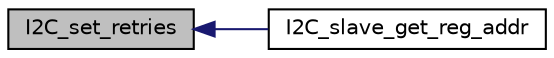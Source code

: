 digraph "I2C_set_retries"
{
  edge [fontname="Helvetica",fontsize="10",labelfontname="Helvetica",labelfontsize="10"];
  node [fontname="Helvetica",fontsize="10",shape=record];
  rankdir="LR";
  Node41 [label="I2C_set_retries",height=0.2,width=0.4,color="black", fillcolor="grey75", style="filled", fontcolor="black"];
  Node41 -> Node42 [dir="back",color="midnightblue",fontsize="10",style="solid",fontname="Helvetica"];
  Node42 [label="I2C_slave_get_reg_addr",height=0.2,width=0.4,color="black", fillcolor="white", style="filled",URL="$ci2c_8h.html#a41be982659cb049fcdf88a18e3e4c4e0",tooltip="Get I2C current register address (addr may passed this way in procedures if contigous accesses) ..."];
}
